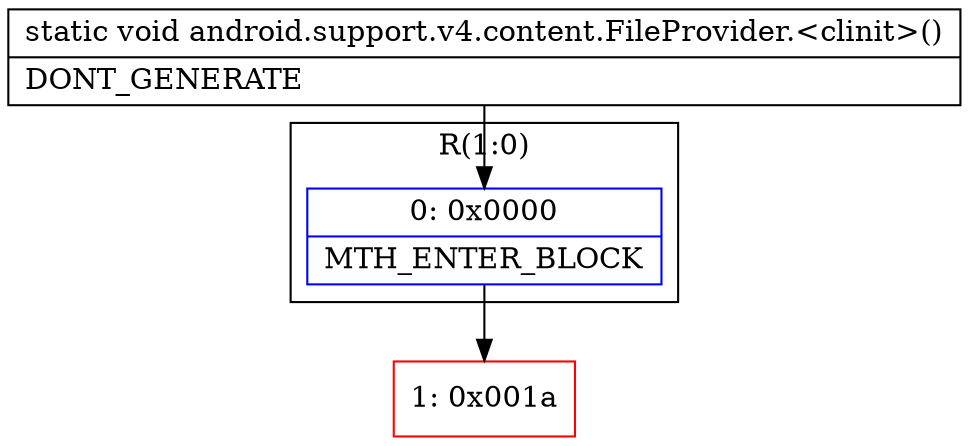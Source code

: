 digraph "CFG forandroid.support.v4.content.FileProvider.\<clinit\>()V" {
subgraph cluster_Region_1504263129 {
label = "R(1:0)";
node [shape=record,color=blue];
Node_0 [shape=record,label="{0\:\ 0x0000|MTH_ENTER_BLOCK\l}"];
}
Node_1 [shape=record,color=red,label="{1\:\ 0x001a}"];
MethodNode[shape=record,label="{static void android.support.v4.content.FileProvider.\<clinit\>()  | DONT_GENERATE\l}"];
MethodNode -> Node_0;
Node_0 -> Node_1;
}

